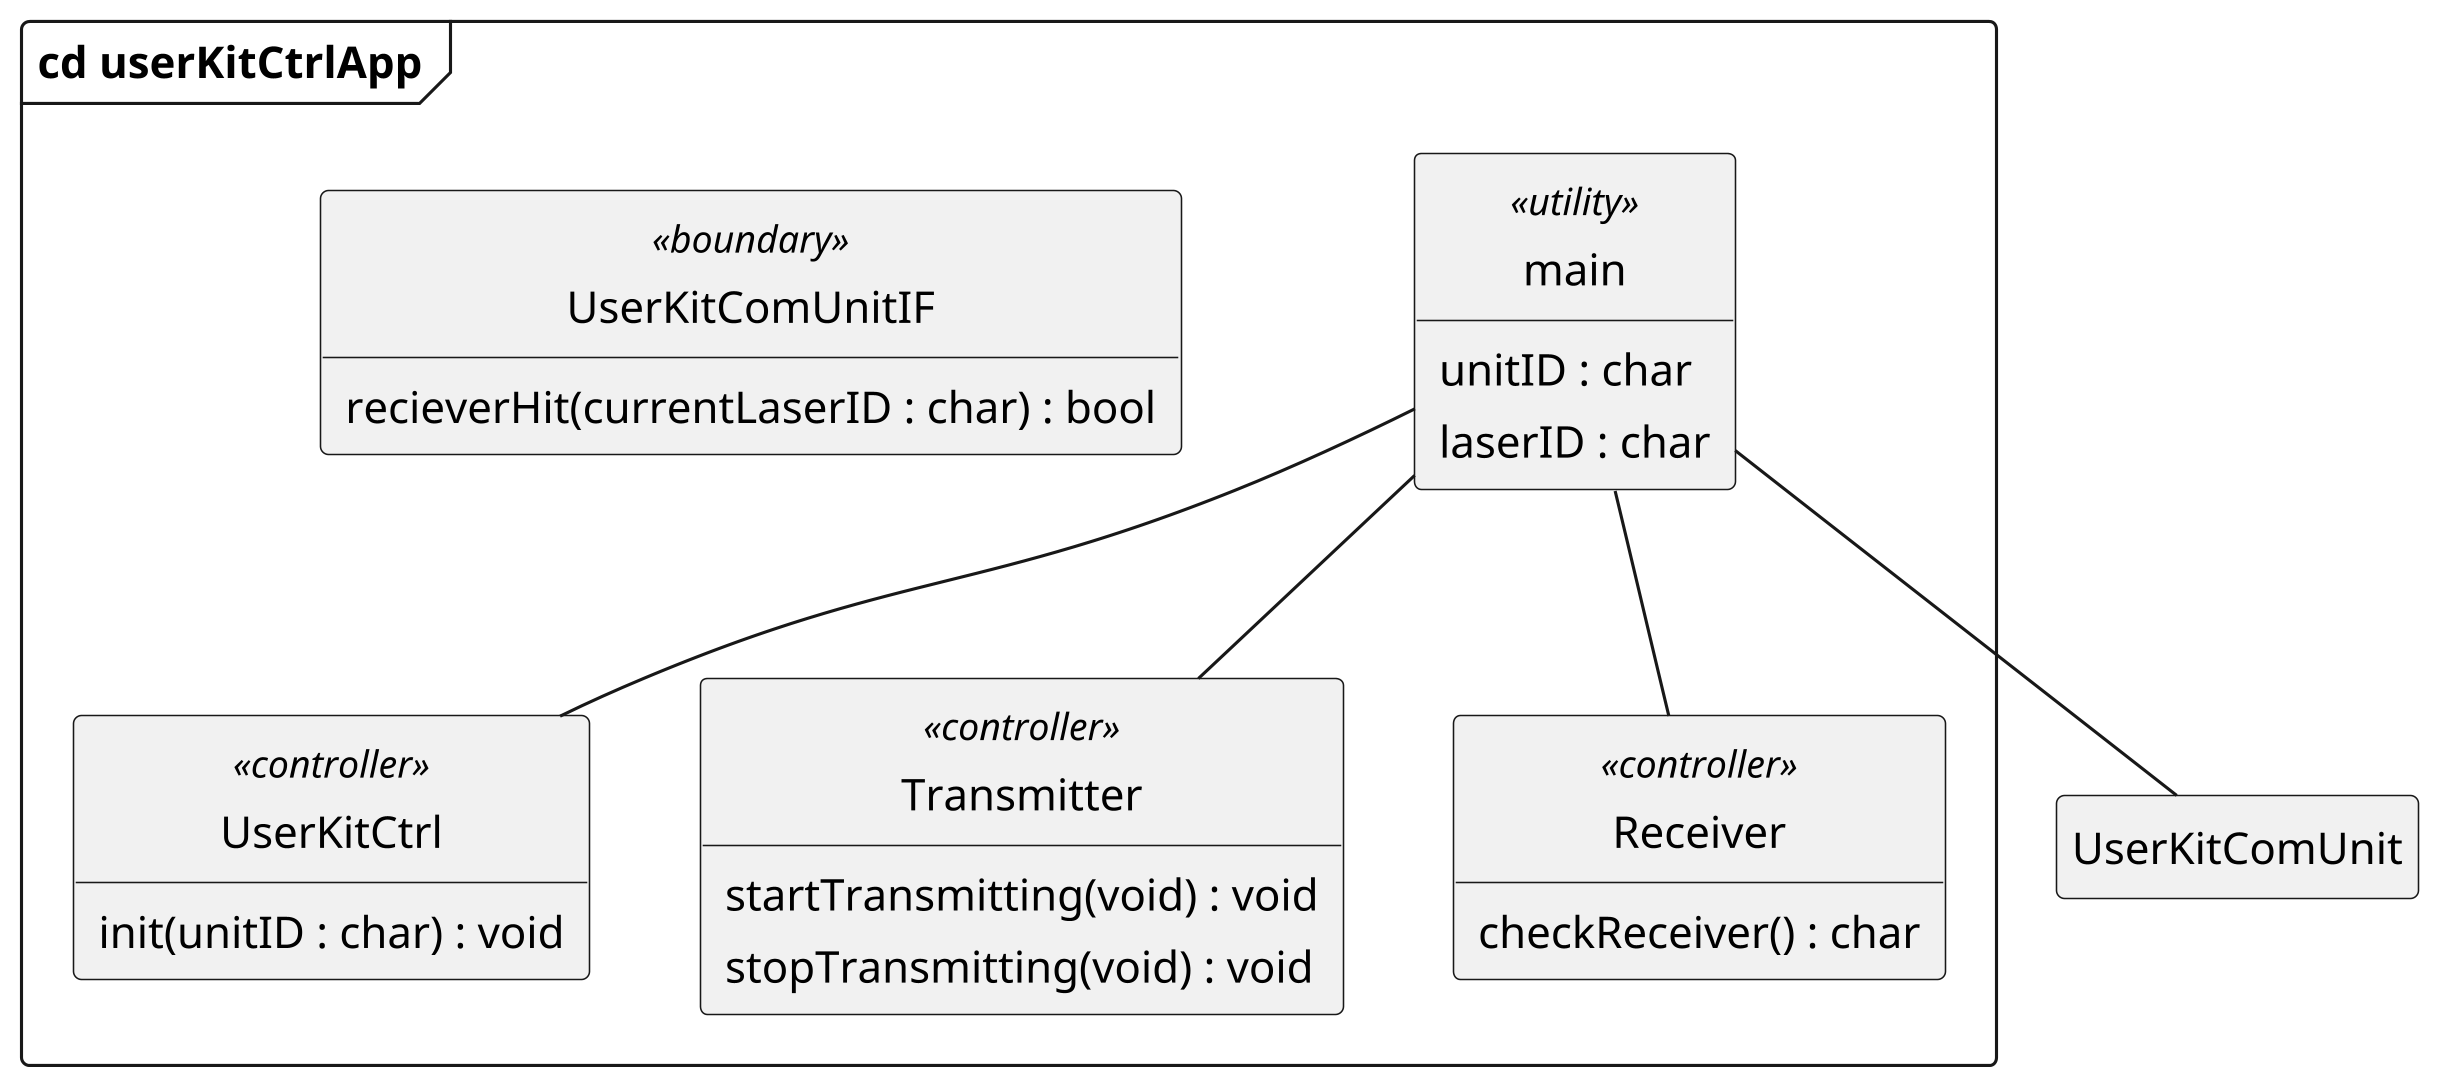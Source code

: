 @startuml UserKitCtrlApp_cd

skinparam {
    monochrome true
    dpi 300
    padding 2
    packageStyle rectangle
    packageStyle frame
    shadowing false
    classAttributeIconSize 0
}
hide circle
hide empty members

frame "cd userKitCtrlApp" {

    class main <<utility>> {
        unitID : char
        laserID : char
    }

    class UserKitCtrl <<controller>> {
        init(unitID : char) : void
    }

    class UserKitComUnitIF <<boundary>> {
        recieverHit(currentLaserID : char) : bool
    }

    class Transmitter <<controller>> {
        startTransmitting(void) : void
        stopTransmitting(void) : void
    }

    class Receiver <<controller>> {
        checkReceiver() : char
    }
}

main -- UserKitCtrl
main -- Transmitter
main -- Receiver
main -- UserKitComUnit

@enduml